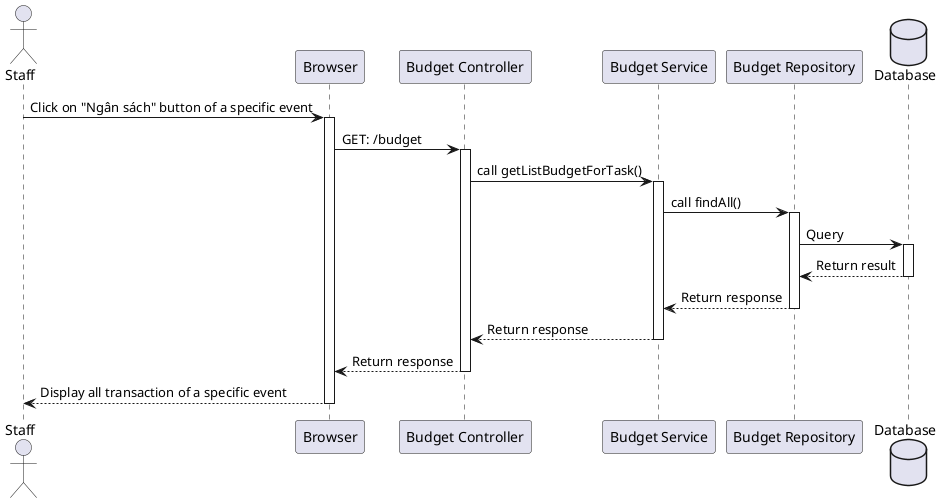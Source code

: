 @startuml

actor Staff as user
participant Browser as a
participant "Budget Controller" as b
participant "Budget Service" as c
participant "Budget Repository" as d
database "Database" as e

user -> a++: Click on "Ngân sách" button of a specific event
a -> b++: GET: /budget
b -> c++: call getListBudgetForTask()
c -> d++: call findAll()
d -> e++: Query
e --> d--: Return result
d --> c--: Return response
c --> b--: Return response
b --> a--: Return response
a --> user--: Display all transaction of a specific event
@enduml